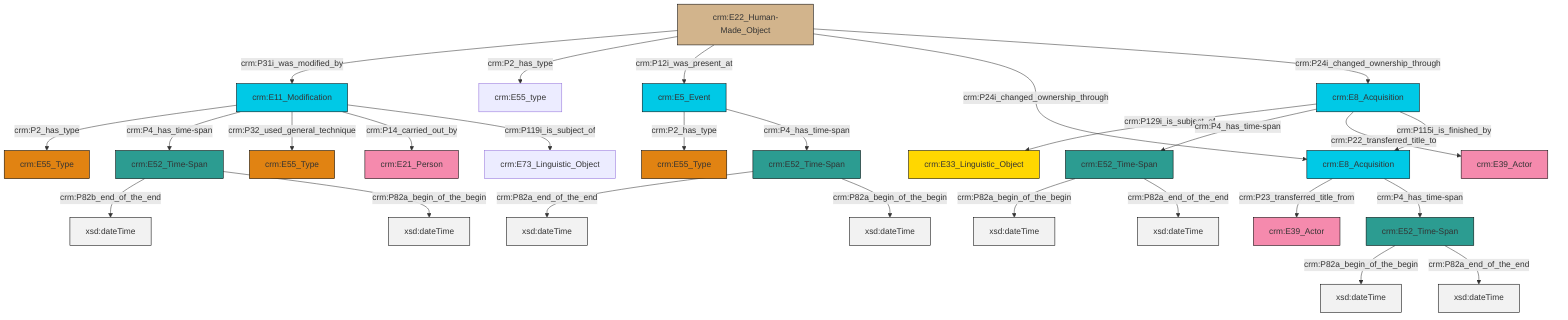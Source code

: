 graph TD
classDef Literal fill:#f2f2f2,stroke:#000000;
classDef CRM_Entity fill:#FFFFFF,stroke:#000000;
classDef Temporal_Entity fill:#00C9E6, stroke:#000000;
classDef Type fill:#E18312, stroke:#000000;
classDef Time-Span fill:#2C9C91, stroke:#000000;
classDef Appellation fill:#FFEB7F, stroke:#000000;
classDef Place fill:#008836, stroke:#000000;
classDef Persistent_Item fill:#B266B2, stroke:#000000;
classDef Conceptual_Object fill:#FFD700, stroke:#000000;
classDef Physical_Thing fill:#D2B48C, stroke:#000000;
classDef Actor fill:#f58aad, stroke:#000000;
classDef PC_Classes fill:#4ce600, stroke:#000000;
classDef Multi fill:#cccccc,stroke:#000000;

0["crm:E11_Modification"]:::Temporal_Entity -->|crm:P2_has_type| 1["crm:E55_Type"]:::Type
2["crm:E22_Human-Made_Object"]:::Physical_Thing -->|crm:P31i_was_modified_by| 0["crm:E11_Modification"]:::Temporal_Entity
0["crm:E11_Modification"]:::Temporal_Entity -->|crm:P4_has_time-span| 5["crm:E52_Time-Span"]:::Time-Span
0["crm:E11_Modification"]:::Temporal_Entity -->|crm:P32_used_general_technique| 13["crm:E55_Type"]:::Type
14["crm:E8_Acquisition"]:::Temporal_Entity -->|crm:P23_transferred_title_from| 15["crm:E39_Actor"]:::Actor
16["crm:E8_Acquisition"]:::Temporal_Entity -->|crm:P129i_is_subject_of| 17["crm:E33_Linguistic_Object"]:::Conceptual_Object
2["crm:E22_Human-Made_Object"]:::Physical_Thing -->|crm:P2_has_type| 6["crm:E55_type"]:::Default
10["crm:E52_Time-Span"]:::Time-Span -->|crm:P82a_end_of_the_end| 23[xsd:dateTime]:::Literal
16["crm:E8_Acquisition"]:::Temporal_Entity -->|crm:P4_has_time-span| 3["crm:E52_Time-Span"]:::Time-Span
2["crm:E22_Human-Made_Object"]:::Physical_Thing -->|crm:P12i_was_present_at| 8["crm:E5_Event"]:::Temporal_Entity
5["crm:E52_Time-Span"]:::Time-Span -->|crm:P82b_end_of_the_end| 27[xsd:dateTime]:::Literal
14["crm:E8_Acquisition"]:::Temporal_Entity -->|crm:P4_has_time-span| 28["crm:E52_Time-Span"]:::Time-Span
3["crm:E52_Time-Span"]:::Time-Span -->|crm:P82a_begin_of_the_begin| 29[xsd:dateTime]:::Literal
16["crm:E8_Acquisition"]:::Temporal_Entity -->|crm:P22_transferred_title_to| 21["crm:E39_Actor"]:::Actor
3["crm:E52_Time-Span"]:::Time-Span -->|crm:P82a_end_of_the_end| 34[xsd:dateTime]:::Literal
0["crm:E11_Modification"]:::Temporal_Entity -->|crm:P14_carried_out_by| 24["crm:E21_Person"]:::Actor
5["crm:E52_Time-Span"]:::Time-Span -->|crm:P82a_begin_of_the_begin| 36[xsd:dateTime]:::Literal
2["crm:E22_Human-Made_Object"]:::Physical_Thing -->|crm:P24i_changed_ownership_through| 14["crm:E8_Acquisition"]:::Temporal_Entity
0["crm:E11_Modification"]:::Temporal_Entity -->|crm:P119i_is_subject_of| 38["crm:E73_Linguistic_Object"]:::Default
28["crm:E52_Time-Span"]:::Time-Span -->|crm:P82a_begin_of_the_begin| 41[xsd:dateTime]:::Literal
16["crm:E8_Acquisition"]:::Temporal_Entity -->|crm:P115i_is_finished_by| 14["crm:E8_Acquisition"]:::Temporal_Entity
10["crm:E52_Time-Span"]:::Time-Span -->|crm:P82a_begin_of_the_begin| 42[xsd:dateTime]:::Literal
2["crm:E22_Human-Made_Object"]:::Physical_Thing -->|crm:P24i_changed_ownership_through| 16["crm:E8_Acquisition"]:::Temporal_Entity
8["crm:E5_Event"]:::Temporal_Entity -->|crm:P2_has_type| 32["crm:E55_Type"]:::Type
8["crm:E5_Event"]:::Temporal_Entity -->|crm:P4_has_time-span| 10["crm:E52_Time-Span"]:::Time-Span
28["crm:E52_Time-Span"]:::Time-Span -->|crm:P82a_end_of_the_end| 43[xsd:dateTime]:::Literal